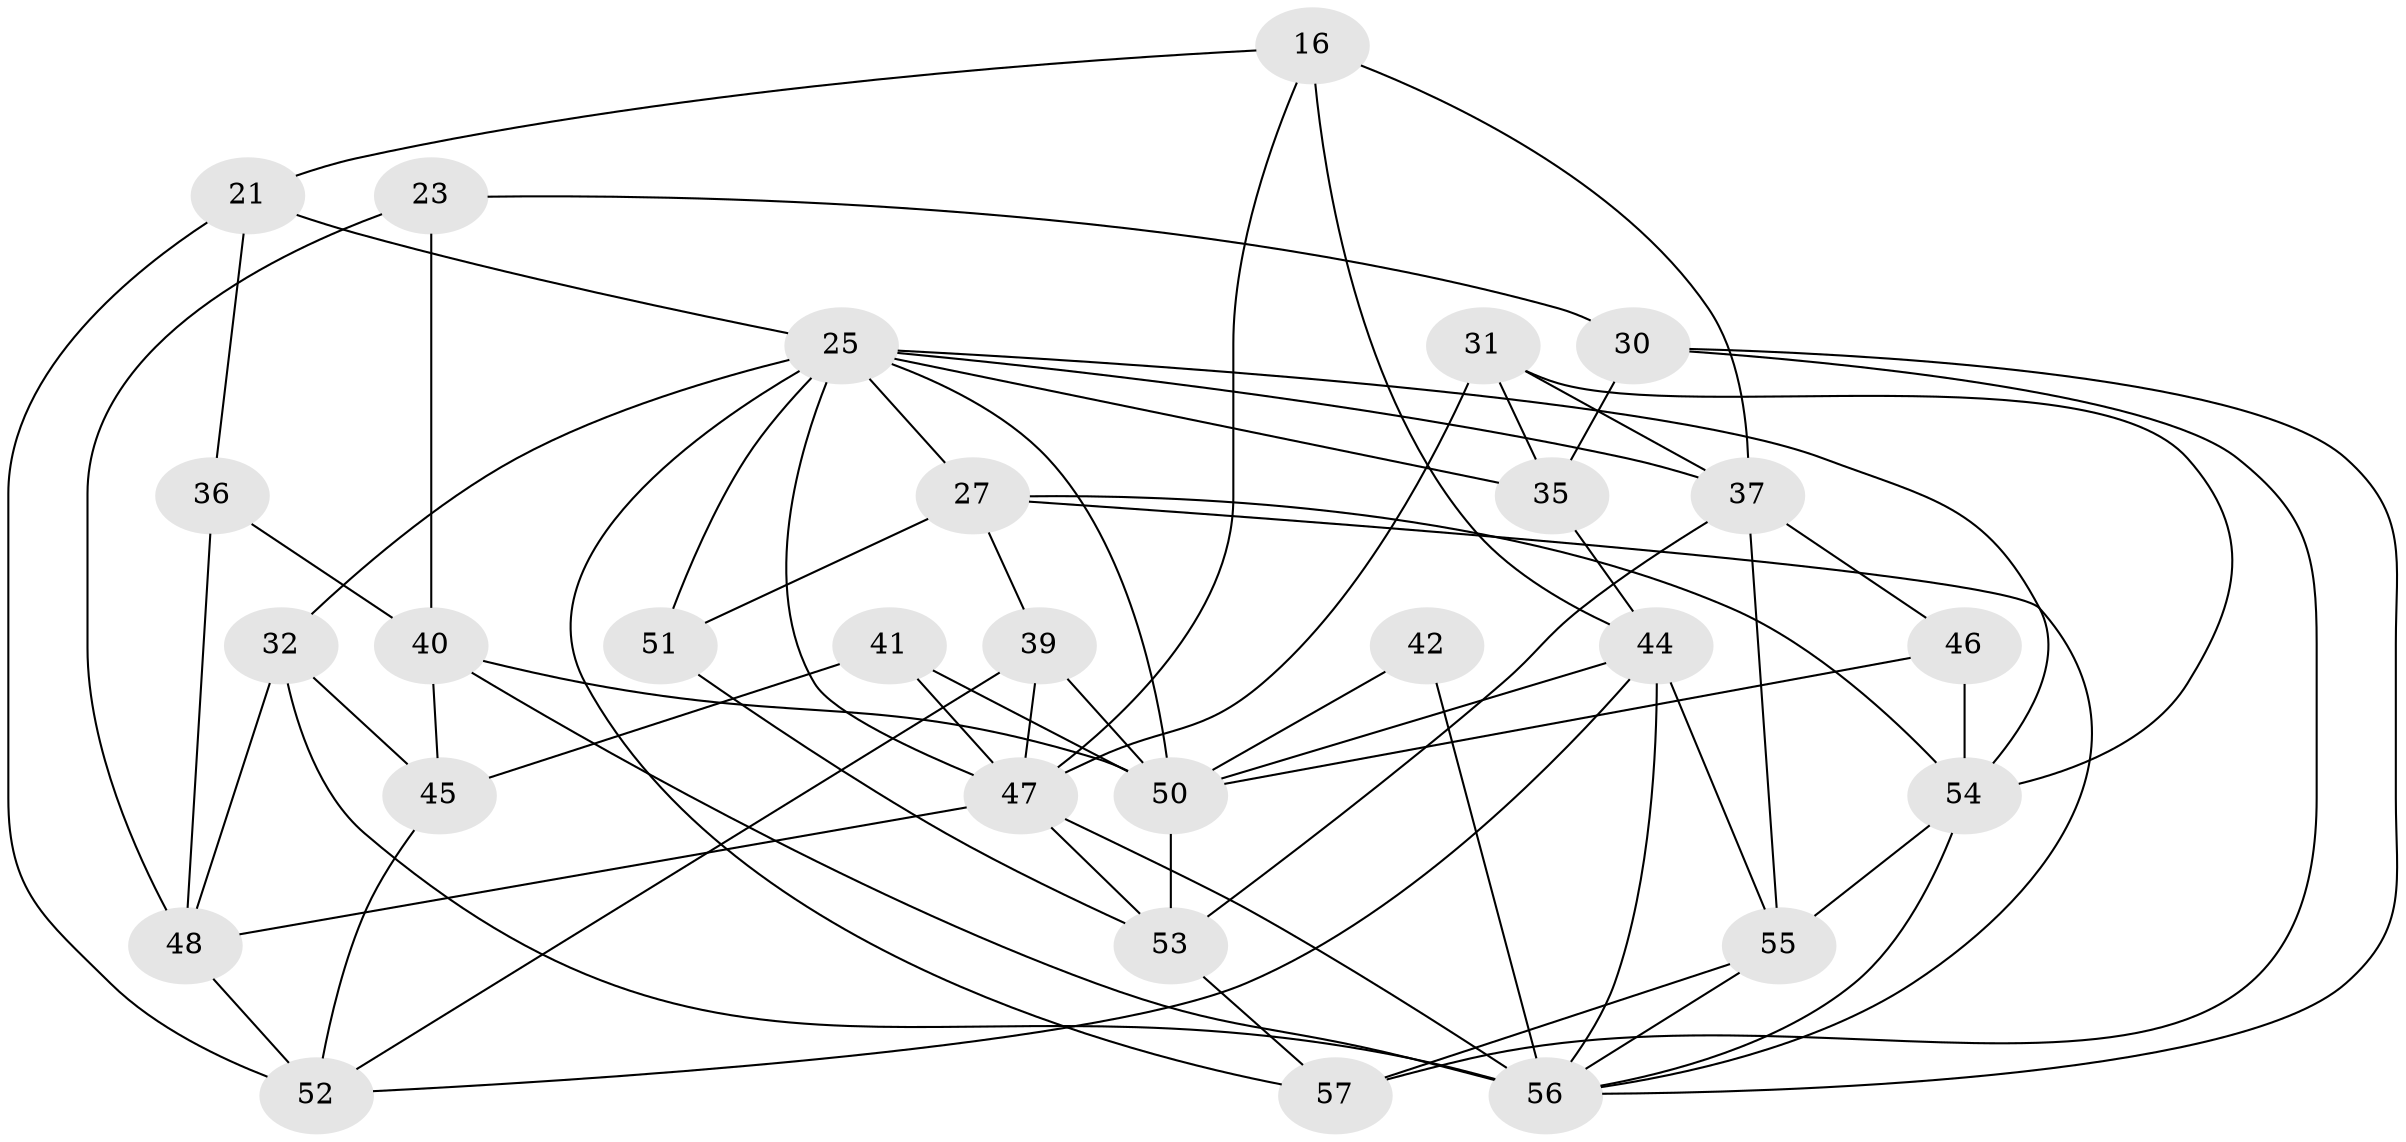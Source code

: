// original degree distribution, {4: 1.0}
// Generated by graph-tools (version 1.1) at 2025/57/03/09/25 04:57:46]
// undirected, 28 vertices, 68 edges
graph export_dot {
graph [start="1"]
  node [color=gray90,style=filled];
  16 [super="+9"];
  21;
  23;
  25 [super="+14"];
  27 [super="+4"];
  30;
  31;
  32 [super="+2"];
  35;
  36;
  37 [super="+19+15"];
  39;
  40 [super="+22"];
  41;
  42;
  44 [super="+26"];
  45 [super="+34"];
  46;
  47 [super="+33"];
  48 [super="+12"];
  50 [super="+10+28+38"];
  51;
  52 [super="+24"];
  53 [super="+43"];
  54 [super="+29"];
  55 [super="+18"];
  56 [super="+17+49"];
  57;
  16 -- 44 [weight=2];
  16 -- 47;
  16 -- 37 [weight=2];
  16 -- 21;
  21 -- 36;
  21 -- 52;
  21 -- 25;
  23 -- 30;
  23 -- 40 [weight=2];
  23 -- 48;
  25 -- 57;
  25 -- 51;
  25 -- 50 [weight=2];
  25 -- 32 [weight=2];
  25 -- 35;
  25 -- 37;
  25 -- 47;
  25 -- 27;
  25 -- 54;
  27 -- 54;
  27 -- 51 [weight=2];
  27 -- 39;
  27 -- 56;
  30 -- 35;
  30 -- 57;
  30 -- 56;
  31 -- 47;
  31 -- 35;
  31 -- 37;
  31 -- 54;
  32 -- 48;
  32 -- 45 [weight=2];
  32 -- 56;
  35 -- 44;
  36 -- 40;
  36 -- 48 [weight=2];
  37 -- 55 [weight=2];
  37 -- 46;
  37 -- 53;
  39 -- 52;
  39 -- 47;
  39 -- 50;
  40 -- 50;
  40 -- 45;
  40 -- 56;
  41 -- 50 [weight=2];
  41 -- 45;
  41 -- 47;
  42 -- 56 [weight=3];
  42 -- 50;
  44 -- 52;
  44 -- 50;
  44 -- 56;
  44 -- 55 [weight=2];
  45 -- 52 [weight=2];
  46 -- 54;
  46 -- 50 [weight=2];
  47 -- 48;
  47 -- 53;
  47 -- 56;
  48 -- 52;
  50 -- 53 [weight=2];
  51 -- 53;
  53 -- 57;
  54 -- 55;
  54 -- 56;
  55 -- 57;
  55 -- 56 [weight=2];
}
